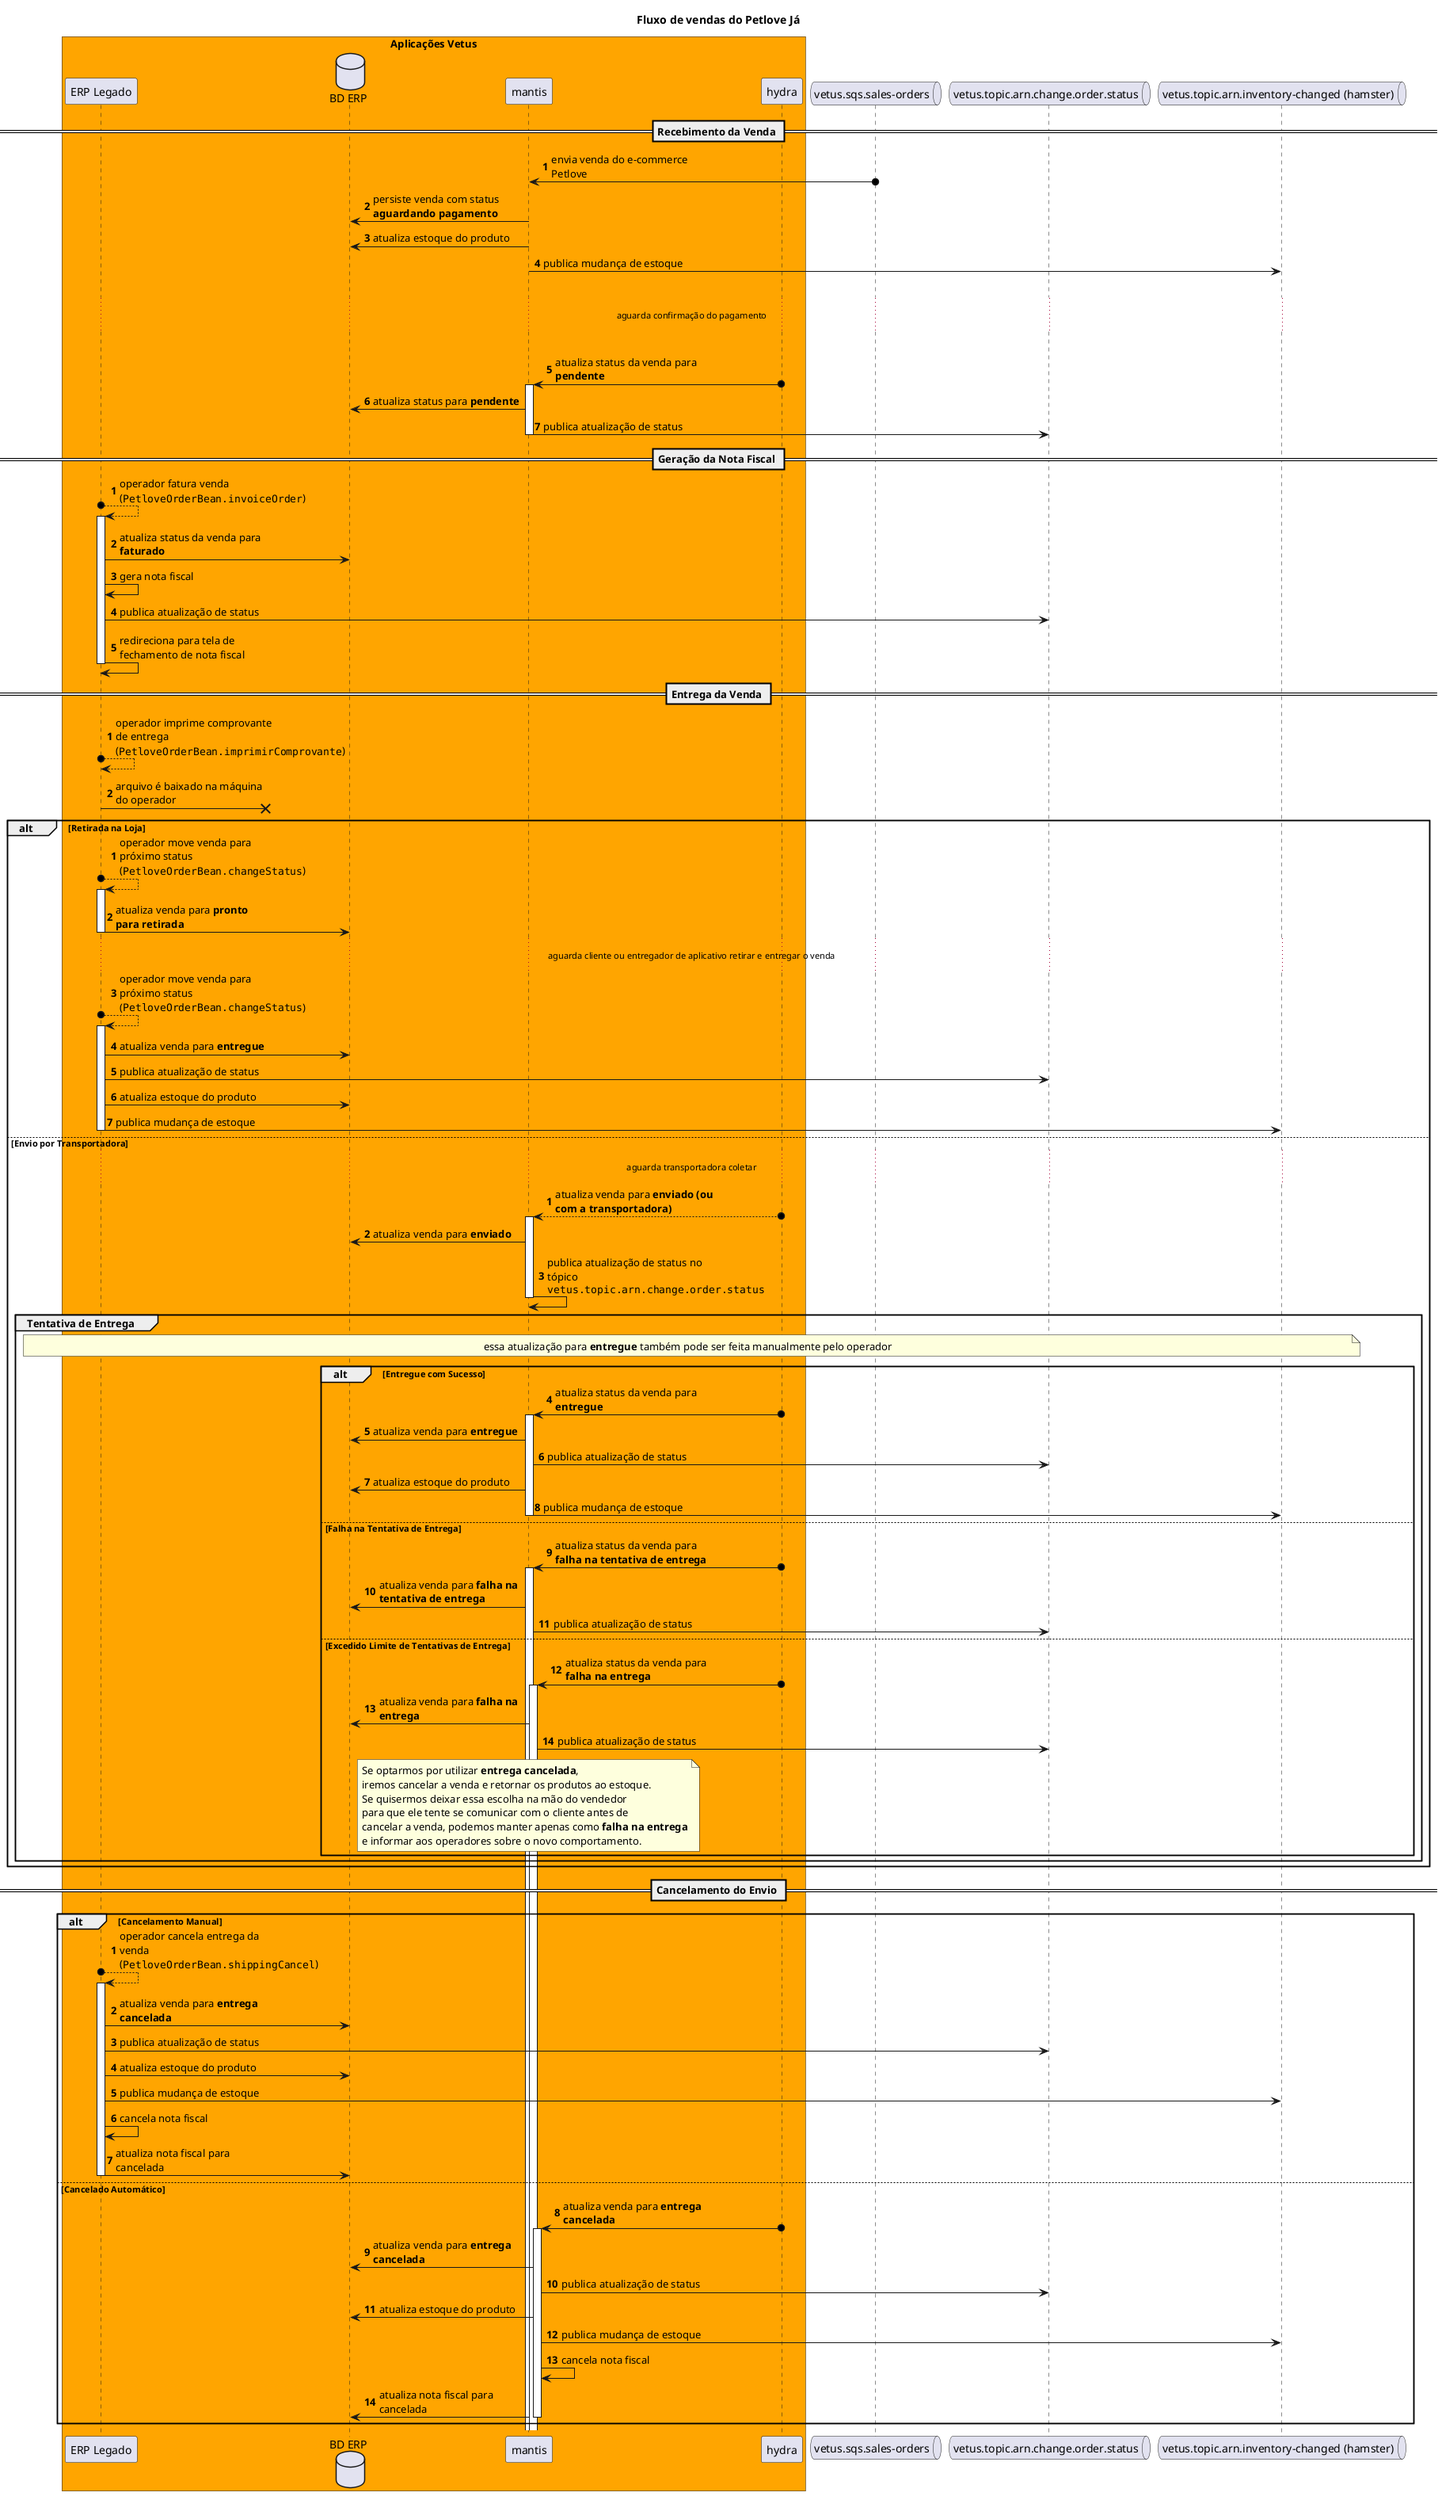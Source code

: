 @startuml

skinparam maxmessagesize 200

title Fluxo de vendas do Petlove Já

box  "Aplicações Vetus" #Orange
participant "ERP Legado" as erp_legado
database "BD ERP" as erp_db
participant "mantis"
participant "hydra"
end box
queue "vetus.sqs.sales-orders" as queue_ecommerce_orders
queue "vetus.topic.arn.change.order.status" as queue_status_change
queue "vetus.topic.arn.inventory-changed (hamster)" as queue_inventory_change

== Recebimento da Venda ==
autonumber 1
queue_ecommerce_orders o-> mantis: envia venda do e-commerce Petlove
mantis -> erp_db: persiste venda com status **aguardando pagamento**
mantis -> erp_db: atualiza estoque do produto
mantis -> queue_inventory_change: publica mudança de estoque

|||
... aguarda confirmação do pagamento ...
|||

hydra o-> mantis: atualiza status da venda para **pendente**
activate mantis
mantis -> erp_db: atualiza status para **pendente**
mantis -> queue_status_change: publica atualização de status
deactivate mantis

== Geração da Nota Fiscal ==

autonumber 1
erp_legado o--> erp_legado: operador fatura venda (""PetloveOrderBean.invoiceOrder"")
activate erp_legado
erp_legado -> erp_db: atualiza status da venda para **faturado**
erp_legado -> erp_legado: gera nota fiscal
erp_legado -> queue_status_change: publica atualização de status
erp_legado -> erp_legado: redireciona para tela de fechamento de nota fiscal
deactivate erp_legado

== Entrega da Venda == 

autonumber 1
erp_legado o--> erp_legado: operador imprime comprovante de entrega (""PetloveOrderBean.imprimirComprovante"")
erp_legado ->x?: arquivo é baixado na máquina do operador

alt Retirada na Loja

autonumber 1
erp_legado o--> erp_legado: operador move venda para próximo status (""PetloveOrderBean.changeStatus"")
activate erp_legado
erp_legado -> erp_db: atualiza venda para **pronto para retirada**
deactivate erp_legado

... aguarda cliente ou entregador de aplicativo retirar e entregar o venda ...

erp_legado o--> erp_legado: operador move venda para próximo status (""PetloveOrderBean.changeStatus"")
activate erp_legado
erp_legado -> erp_db: atualiza venda para **entregue**
erp_legado -> queue_status_change: publica atualização de status
erp_legado -> erp_db: atualiza estoque do produto
erp_legado -> queue_inventory_change: publica mudança de estoque
deactivate erp_legado

else Envio por Transportadora

... aguarda transportadora coletar ...

autonumber 1
hydra o--> mantis: atualiza venda para **enviado (ou com a transportadora)**
activate mantis
mantis -> erp_db: atualiza venda para **enviado**
mantis -> mantis: publica atualização de status no tópico ""vetus.topic.arn.change.order.status""
deactivate mantis

group Tentativa de Entrega
note across
essa atualização para **entregue** também pode ser feita manualmente pelo operador
endnote
alt Entregue com Sucesso
hydra o-> mantis: atualiza status da venda para **entregue**
activate mantis
mantis -> erp_db: atualiza venda para **entregue**
mantis -> queue_status_change: publica atualização de status
mantis -> erp_db: atualiza estoque do produto
mantis -> queue_inventory_change: publica mudança de estoque
deactivate mantis
else Falha na Tentativa de Entrega
hydra o-> mantis: atualiza status da venda para **falha na tentativa de entrega**
activate mantis
mantis -> erp_db: atualiza venda para **falha na tentativa de entrega**
mantis -> queue_status_change: publica atualização de status
else Excedido Limite de Tentativas de Entrega
hydra o-> mantis: atualiza status da venda para **falha na entrega**
activate mantis
mantis -> erp_db: atualiza venda para **falha na entrega**
mantis -> queue_status_change: publica atualização de status
note over mantis
Se optarmos por utilizar **entrega cancelada**, 
iremos cancelar a venda e retornar os produtos ao estoque.
Se quisermos deixar essa escolha na mão do vendedor 
para que ele tente se comunicar com o cliente antes de
cancelar a venda, podemos manter apenas como **falha na entrega**
e informar aos operadores sobre o novo comportamento.
endnote

end
end
end




== Cancelamento do Envio ==
autonumber 1
alt Cancelamento Manual
erp_legado o--> erp_legado: operador cancela entrega da venda (""PetloveOrderBean.shippingCancel"")
activate erp_legado
erp_legado -> erp_db: atualiza venda para **entrega cancelada**
erp_legado -> queue_status_change: publica atualização de status
erp_legado -> erp_db: atualiza estoque do produto
erp_legado -> queue_inventory_change: publica mudança de estoque
erp_legado -> erp_legado: cancela nota fiscal
erp_legado -> erp_db: atualiza nota fiscal para cancelada
deactivate erp_legado
else  Cancelado Automático
hydra o-> mantis: atualiza venda para **entrega cancelada**
activate mantis
mantis -> erp_db: atualiza venda para **entrega cancelada**
mantis -> queue_status_change: publica atualização de status
mantis -> erp_db: atualiza estoque do produto
mantis -> queue_inventory_change: publica mudança de estoque
mantis -> mantis: cancela nota fiscal
mantis -> erp_db: atualiza nota fiscal para cancelada
deactivate mantis
end
@enduml